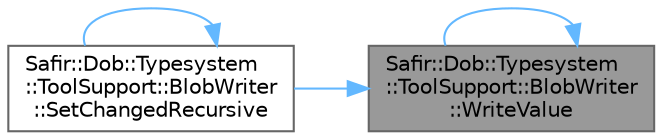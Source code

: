 digraph "Safir::Dob::Typesystem::ToolSupport::BlobWriter::WriteValue"
{
 // LATEX_PDF_SIZE
  bgcolor="transparent";
  edge [fontname=Helvetica,fontsize=10,labelfontname=Helvetica,labelfontsize=10];
  node [fontname=Helvetica,fontsize=10,shape=box,height=0.2,width=0.4];
  rankdir="RL";
  Node1 [label="Safir::Dob::Typesystem\l::ToolSupport::BlobWriter\l::WriteValue",height=0.2,width=0.4,color="gray40", fillcolor="grey60", style="filled", fontcolor="black",tooltip="Write member value to the a blob."];
  Node1 -> Node2 [dir="back",color="steelblue1",style="solid"];
  Node2 [label="Safir::Dob::Typesystem\l::ToolSupport::BlobWriter\l::SetChangedRecursive",height=0.2,width=0.4,color="grey40", fillcolor="white", style="filled",URL="$a01563.html#a15d11fabbfdb9c125cee0abc7bfb8d36",tooltip="SetChangedRecursive - Recursively set all change flags to specified value."];
  Node2 -> Node2 [dir="back",color="steelblue1",style="solid"];
  Node1 -> Node1 [dir="back",color="steelblue1",style="solid"];
}
